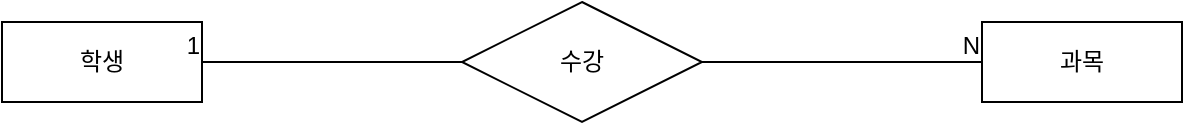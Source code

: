 <mxfile version="21.6.1" type="github">
  <diagram name="페이지-1" id="Q9GPWtl4dz6Prq9a7Tfs">
    <mxGraphModel dx="1050" dy="573" grid="1" gridSize="10" guides="1" tooltips="1" connect="1" arrows="1" fold="1" page="1" pageScale="1" pageWidth="827" pageHeight="1169" math="0" shadow="0">
      <root>
        <mxCell id="0" />
        <mxCell id="1" parent="0" />
        <mxCell id="AGyuReAx4IVv6xOUwFAU-2" value="학생" style="whiteSpace=wrap;html=1;align=center;" vertex="1" parent="1">
          <mxGeometry x="120" y="280" width="100" height="40" as="geometry" />
        </mxCell>
        <mxCell id="AGyuReAx4IVv6xOUwFAU-3" value="수강" style="shape=rhombus;perimeter=rhombusPerimeter;whiteSpace=wrap;html=1;align=center;" vertex="1" parent="1">
          <mxGeometry x="350" y="270" width="120" height="60" as="geometry" />
        </mxCell>
        <mxCell id="AGyuReAx4IVv6xOUwFAU-4" value="과목" style="whiteSpace=wrap;html=1;align=center;" vertex="1" parent="1">
          <mxGeometry x="610" y="280" width="100" height="40" as="geometry" />
        </mxCell>
        <mxCell id="AGyuReAx4IVv6xOUwFAU-24" value="" style="endArrow=none;html=1;rounded=0;entryX=1;entryY=0.5;entryDx=0;entryDy=0;entryPerimeter=0;" edge="1" parent="1" target="AGyuReAx4IVv6xOUwFAU-2">
          <mxGeometry relative="1" as="geometry">
            <mxPoint x="350" y="300" as="sourcePoint" />
            <mxPoint x="230" y="300" as="targetPoint" />
          </mxGeometry>
        </mxCell>
        <mxCell id="AGyuReAx4IVv6xOUwFAU-25" value="1" style="resizable=0;html=1;whiteSpace=wrap;align=right;verticalAlign=bottom;" connectable="0" vertex="1" parent="AGyuReAx4IVv6xOUwFAU-24">
          <mxGeometry x="1" relative="1" as="geometry" />
        </mxCell>
        <mxCell id="AGyuReAx4IVv6xOUwFAU-26" value="" style="endArrow=none;html=1;rounded=0;" edge="1" parent="1">
          <mxGeometry relative="1" as="geometry">
            <mxPoint x="470" y="300" as="sourcePoint" />
            <mxPoint x="610" y="300" as="targetPoint" />
          </mxGeometry>
        </mxCell>
        <mxCell id="AGyuReAx4IVv6xOUwFAU-27" value="N" style="resizable=0;html=1;whiteSpace=wrap;align=right;verticalAlign=bottom;" connectable="0" vertex="1" parent="AGyuReAx4IVv6xOUwFAU-26">
          <mxGeometry x="1" relative="1" as="geometry" />
        </mxCell>
      </root>
    </mxGraphModel>
  </diagram>
</mxfile>

